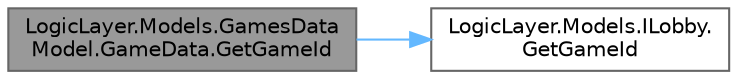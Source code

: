 digraph "LogicLayer.Models.GamesDataModel.GameData.GetGameId"
{
 // LATEX_PDF_SIZE
  bgcolor="transparent";
  edge [fontname=Helvetica,fontsize=10,labelfontname=Helvetica,labelfontsize=10];
  node [fontname=Helvetica,fontsize=10,shape=box,height=0.2,width=0.4];
  rankdir="LR";
  Node1 [id="Node000001",label="LogicLayer.Models.GamesData\lModel.GameData.GetGameId",height=0.2,width=0.4,color="gray40", fillcolor="grey60", style="filled", fontcolor="black",tooltip="Retrieves the unique game ID."];
  Node1 -> Node2 [id="edge1_Node000001_Node000002",color="steelblue1",style="solid",tooltip=" "];
  Node2 [id="Node000002",label="LogicLayer.Models.ILobby.\lGetGameId",height=0.2,width=0.4,color="grey40", fillcolor="white", style="filled",URL="$interface_logic_layer_1_1_models_1_1_i_lobby.html#abba3da842cbcc2c89dd71e8144bf18aa",tooltip="Retrieves the unique ID of the lobby."];
}
